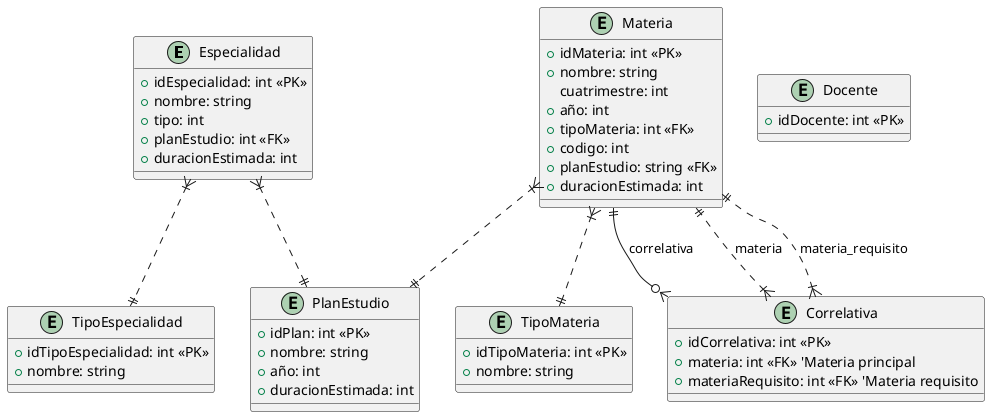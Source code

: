 @startuml CicloLectivo

entity Especialidad {
  +idEspecialidad: int <<PK>>
  +nombre: string
  +tipo: int
  +planEstudio: int <<FK>>
  +duracionEstimada: int
}

entity TipoEspecialidad {
  +idTipoEspecialidad: int <<PK>>
  +nombre: string
}

entity Materia {
  +idMateria: int <<PK>>
  +nombre: string
  cuatrimestre: int
  +año: int
  +tipoMateria: int <<FK>>
  +codigo: int
  +planEstudio: string <<FK>>
  +duracionEstimada: int
}

entity TipoMateria {
  +idTipoMateria: int <<PK>>
  +nombre: string
}

entity PlanEstudio {
  +idPlan: int <<PK>>
  +nombre: string
  +año: int
  +duracionEstimada: int
}

entity Correlativa {
  +idCorrelativa: int <<PK>>
  +materia: int <<FK>> 'Materia principal
  +materiaRequisito: int <<FK>> 'Materia requisito
}

entity Docente {
  +idDocente: int <<PK>>
}

Especialidad }|..|| PlanEstudio
Materia }|..|| PlanEstudio
Materia }|..|| TipoMateria
Especialidad }|..|| TipoEspecialidad
Materia ||--o{ Correlativa : "correlativa"
Correlativa }|..|| Materia : "materia"
Correlativa }|..|| Materia : "materia_requisito"

@enduml
